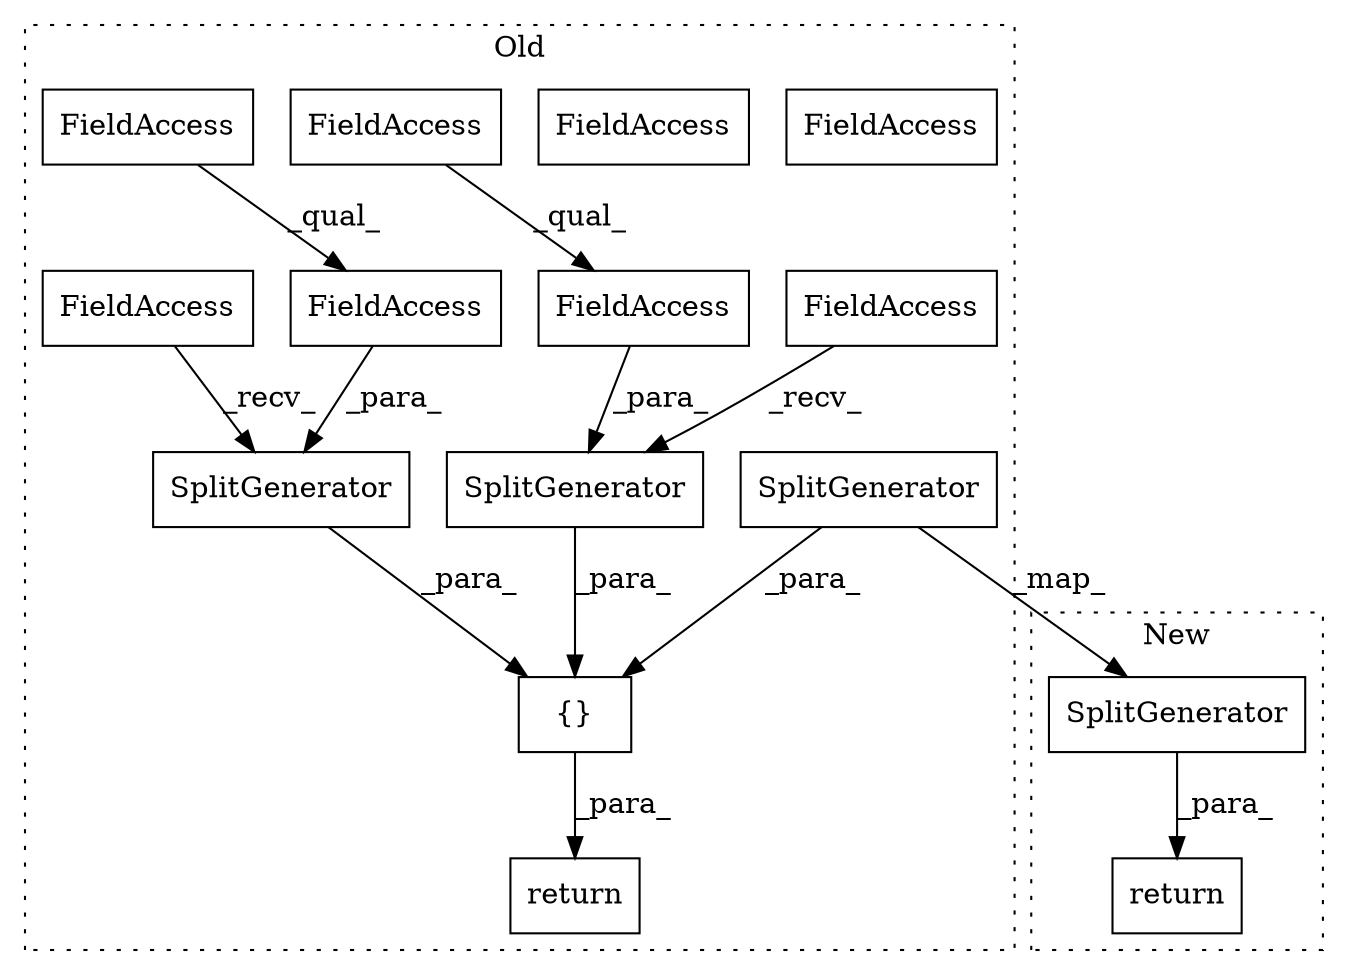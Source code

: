 digraph G {
subgraph cluster0 {
1 [label="SplitGenerator" a="32" s="5018,5149" l="15,1" shape="box"];
3 [label="{}" a="4" s="4822,5433" l="1,1" shape="box"];
4 [label="return" a="41" s="4806" l="7" shape="box"];
5 [label="FieldAccess" a="22" s="5033" l="47" shape="box"];
6 [label="FieldAccess" a="22" s="5033" l="36" shape="box"];
7 [label="SplitGenerator" a="32" s="4859,4980" l="15,1" shape="box"];
8 [label="FieldAccess" a="22" s="4874" l="42" shape="box"];
9 [label="FieldAccess" a="22" s="4874" l="36" shape="box"];
10 [label="FieldAccess" a="22" s="4823" l="19" shape="box"];
11 [label="FieldAccess" a="22" s="4982" l="19" shape="box"];
12 [label="SplitGenerator" a="32" s="5187,5306" l="15,1" shape="box"];
14 [label="FieldAccess" a="22" s="4874" l="36" shape="box"];
15 [label="FieldAccess" a="22" s="5033" l="36" shape="box"];
label = "Old";
style="dotted";
}
subgraph cluster1 {
2 [label="return" a="41" s="5939" l="7" shape="box"];
13 [label="SplitGenerator" a="32" s="5351,5499" l="15,1" shape="box"];
label = "New";
style="dotted";
}
1 -> 3 [label="_para_"];
3 -> 4 [label="_para_"];
5 -> 1 [label="_para_"];
7 -> 3 [label="_para_"];
8 -> 7 [label="_para_"];
10 -> 7 [label="_recv_"];
11 -> 1 [label="_recv_"];
12 -> 13 [label="_map_"];
12 -> 3 [label="_para_"];
13 -> 2 [label="_para_"];
14 -> 8 [label="_qual_"];
15 -> 5 [label="_qual_"];
}